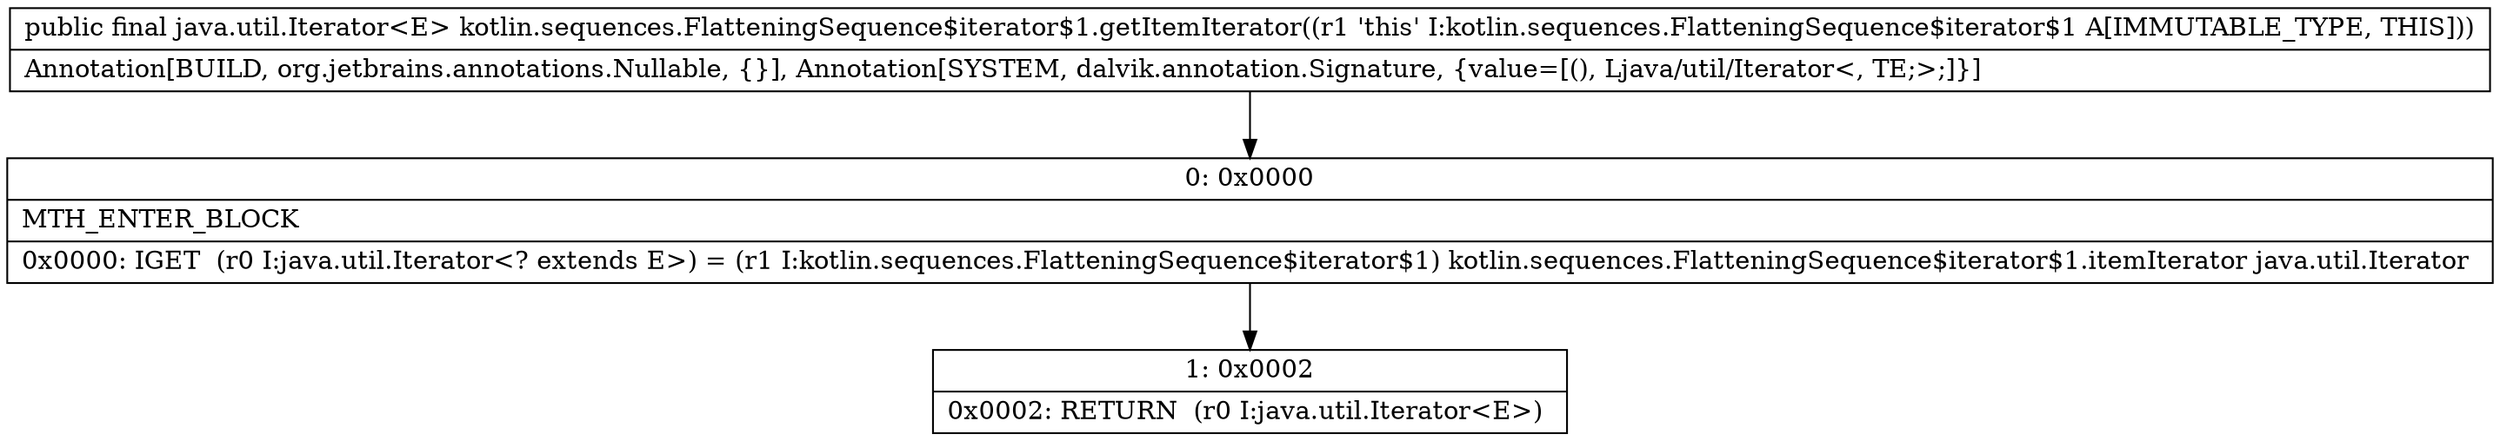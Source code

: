 digraph "CFG forkotlin.sequences.FlatteningSequence$iterator$1.getItemIterator()Ljava\/util\/Iterator;" {
Node_0 [shape=record,label="{0\:\ 0x0000|MTH_ENTER_BLOCK\l|0x0000: IGET  (r0 I:java.util.Iterator\<? extends E\>) = (r1 I:kotlin.sequences.FlatteningSequence$iterator$1) kotlin.sequences.FlatteningSequence$iterator$1.itemIterator java.util.Iterator \l}"];
Node_1 [shape=record,label="{1\:\ 0x0002|0x0002: RETURN  (r0 I:java.util.Iterator\<E\>) \l}"];
MethodNode[shape=record,label="{public final java.util.Iterator\<E\> kotlin.sequences.FlatteningSequence$iterator$1.getItemIterator((r1 'this' I:kotlin.sequences.FlatteningSequence$iterator$1 A[IMMUTABLE_TYPE, THIS]))  | Annotation[BUILD, org.jetbrains.annotations.Nullable, \{\}], Annotation[SYSTEM, dalvik.annotation.Signature, \{value=[(), Ljava\/util\/Iterator\<, TE;\>;]\}]\l}"];
MethodNode -> Node_0;
Node_0 -> Node_1;
}

